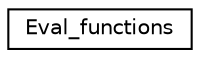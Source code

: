 digraph "Graphical Class Hierarchy"
{
  edge [fontname="Helvetica",fontsize="10",labelfontname="Helvetica",labelfontsize="10"];
  node [fontname="Helvetica",fontsize="10",shape=record];
  rankdir="LR";
  Node1 [label="Eval_functions",height=0.2,width=0.4,color="black", fillcolor="white", style="filled",URL="$structEval__functions.html"];
}
